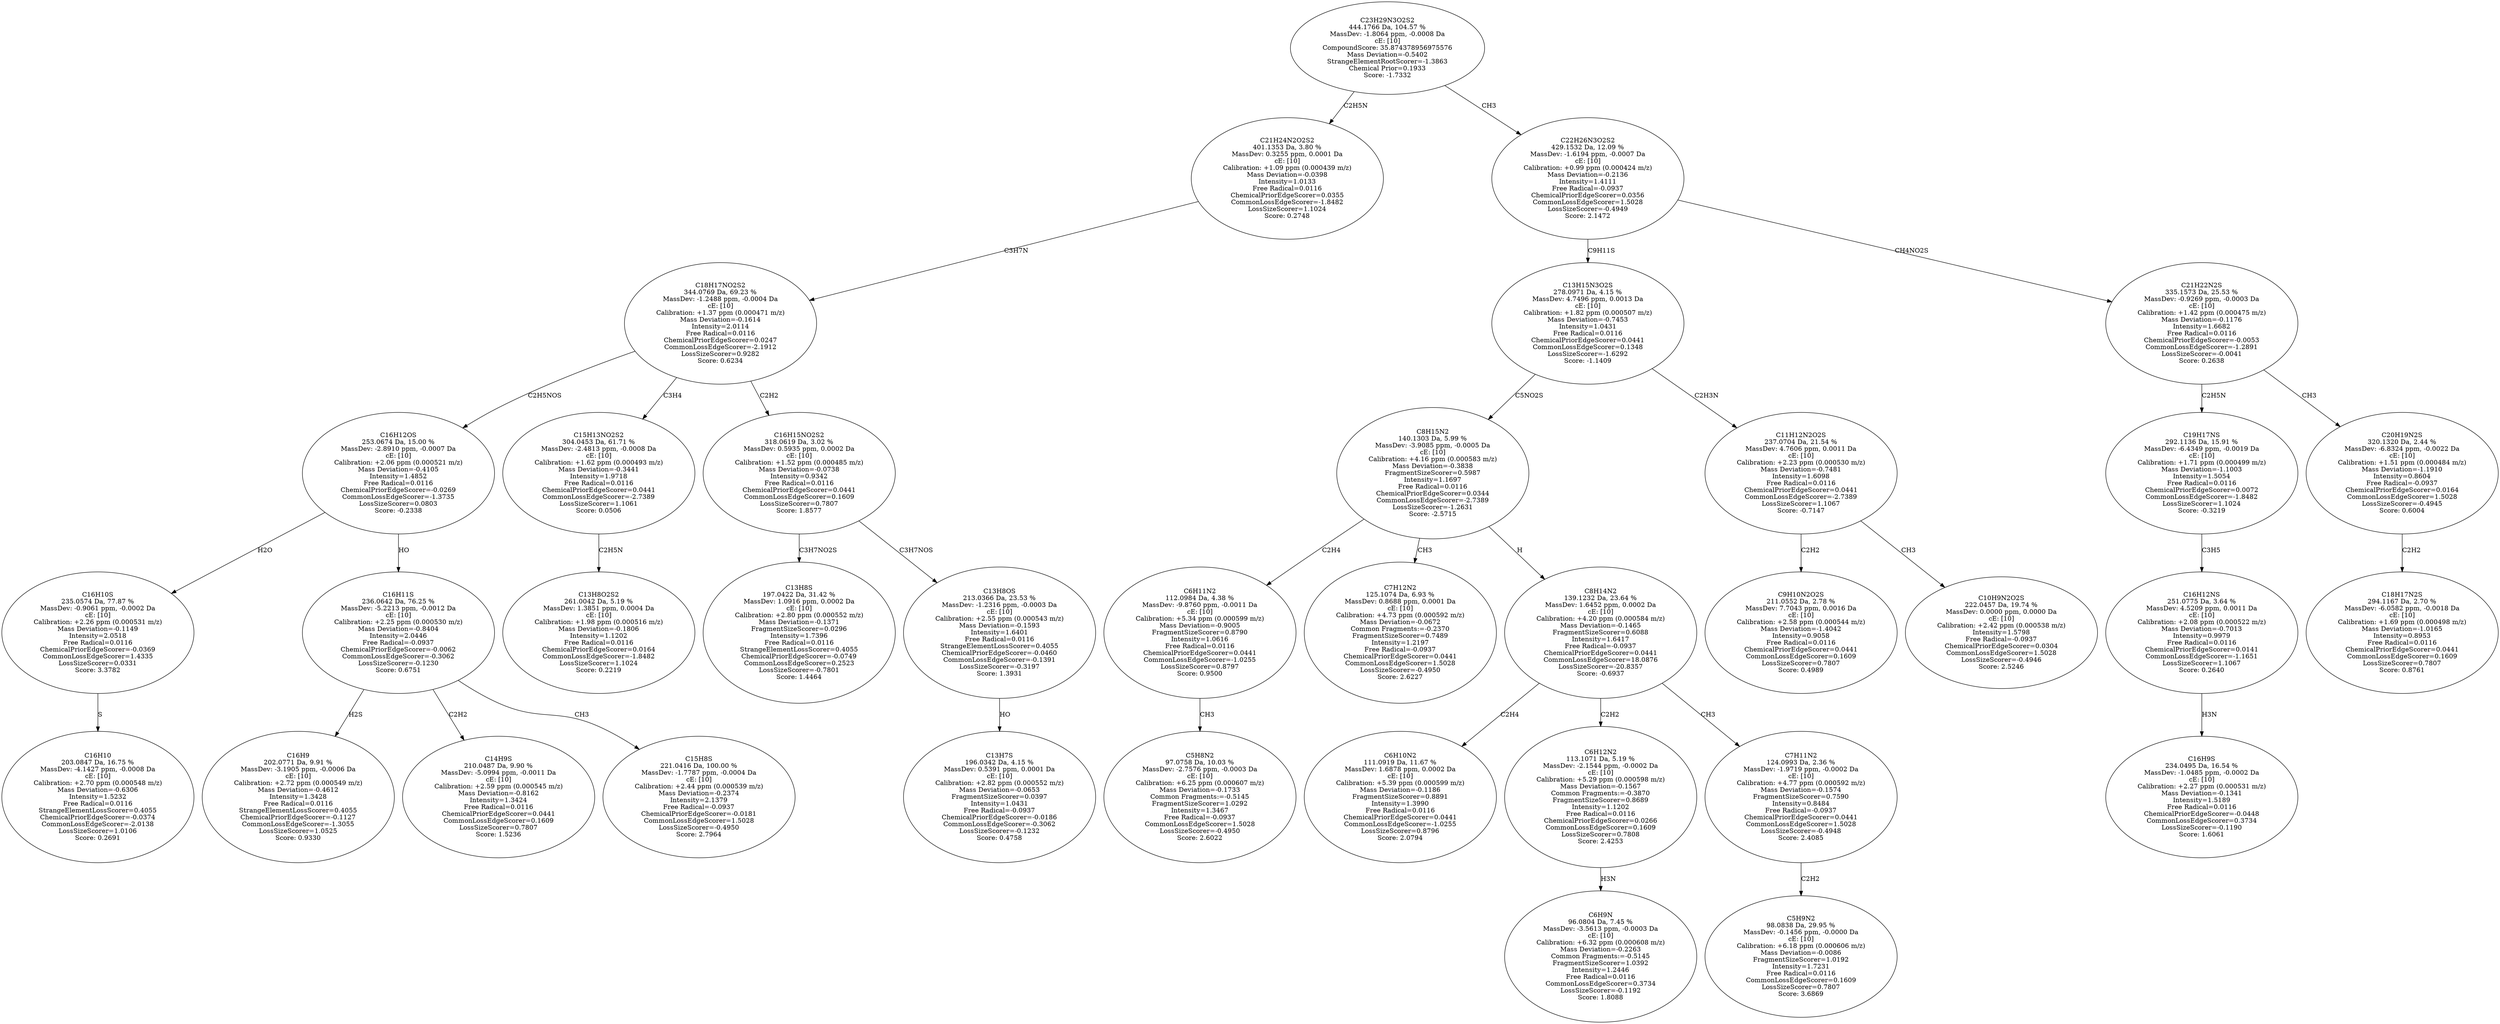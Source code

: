 strict digraph {
v1 [label="C16H10\n203.0847 Da, 16.75 %\nMassDev: -4.1427 ppm, -0.0008 Da\ncE: [10]\nCalibration: +2.70 ppm (0.000548 m/z)\nMass Deviation=-0.6306\nIntensity=1.5232\nFree Radical=0.0116\nStrangeElementLossScorer=0.4055\nChemicalPriorEdgeScorer=-0.0374\nCommonLossEdgeScorer=-2.0138\nLossSizeScorer=1.0106\nScore: 0.2691"];
v2 [label="C16H10S\n235.0574 Da, 77.87 %\nMassDev: -0.9061 ppm, -0.0002 Da\ncE: [10]\nCalibration: +2.26 ppm (0.000531 m/z)\nMass Deviation=-0.1149\nIntensity=2.0518\nFree Radical=0.0116\nChemicalPriorEdgeScorer=-0.0369\nCommonLossEdgeScorer=1.4335\nLossSizeScorer=0.0331\nScore: 3.3782"];
v3 [label="C16H9\n202.0771 Da, 9.91 %\nMassDev: -3.1905 ppm, -0.0006 Da\ncE: [10]\nCalibration: +2.72 ppm (0.000549 m/z)\nMass Deviation=-0.4612\nIntensity=1.3428\nFree Radical=0.0116\nStrangeElementLossScorer=0.4055\nChemicalPriorEdgeScorer=-0.1127\nCommonLossEdgeScorer=-1.3055\nLossSizeScorer=1.0525\nScore: 0.9330"];
v4 [label="C14H9S\n210.0487 Da, 9.90 %\nMassDev: -5.0994 ppm, -0.0011 Da\ncE: [10]\nCalibration: +2.59 ppm (0.000545 m/z)\nMass Deviation=-0.8162\nIntensity=1.3424\nFree Radical=0.0116\nChemicalPriorEdgeScorer=0.0441\nCommonLossEdgeScorer=0.1609\nLossSizeScorer=0.7807\nScore: 1.5236"];
v5 [label="C15H8S\n221.0416 Da, 100.00 %\nMassDev: -1.7787 ppm, -0.0004 Da\ncE: [10]\nCalibration: +2.44 ppm (0.000539 m/z)\nMass Deviation=-0.2374\nIntensity=2.1379\nFree Radical=-0.0937\nChemicalPriorEdgeScorer=-0.0181\nCommonLossEdgeScorer=1.5028\nLossSizeScorer=-0.4950\nScore: 2.7964"];
v6 [label="C16H11S\n236.0642 Da, 76.25 %\nMassDev: -5.2213 ppm, -0.0012 Da\ncE: [10]\nCalibration: +2.25 ppm (0.000530 m/z)\nMass Deviation=-0.8404\nIntensity=2.0446\nFree Radical=-0.0937\nChemicalPriorEdgeScorer=-0.0062\nCommonLossEdgeScorer=-0.3062\nLossSizeScorer=-0.1230\nScore: 0.6751"];
v7 [label="C16H12OS\n253.0674 Da, 15.00 %\nMassDev: -2.8910 ppm, -0.0007 Da\ncE: [10]\nCalibration: +2.06 ppm (0.000521 m/z)\nMass Deviation=-0.4105\nIntensity=1.4852\nFree Radical=0.0116\nChemicalPriorEdgeScorer=-0.0269\nCommonLossEdgeScorer=-1.3735\nLossSizeScorer=0.0803\nScore: -0.2338"];
v8 [label="C13H8O2S2\n261.0042 Da, 5.19 %\nMassDev: 1.3851 ppm, 0.0004 Da\ncE: [10]\nCalibration: +1.98 ppm (0.000516 m/z)\nMass Deviation=-0.1806\nIntensity=1.1202\nFree Radical=0.0116\nChemicalPriorEdgeScorer=0.0164\nCommonLossEdgeScorer=-1.8482\nLossSizeScorer=1.1024\nScore: 0.2219"];
v9 [label="C15H13NO2S2\n304.0453 Da, 61.71 %\nMassDev: -2.4813 ppm, -0.0008 Da\ncE: [10]\nCalibration: +1.62 ppm (0.000493 m/z)\nMass Deviation=-0.3441\nIntensity=1.9718\nFree Radical=0.0116\nChemicalPriorEdgeScorer=0.0441\nCommonLossEdgeScorer=-2.7389\nLossSizeScorer=1.1061\nScore: 0.0506"];
v10 [label="C13H8S\n197.0422 Da, 31.42 %\nMassDev: 1.0916 ppm, 0.0002 Da\ncE: [10]\nCalibration: +2.80 ppm (0.000552 m/z)\nMass Deviation=-0.1371\nFragmentSizeScorer=0.0296\nIntensity=1.7396\nFree Radical=0.0116\nStrangeElementLossScorer=0.4055\nChemicalPriorEdgeScorer=-0.0749\nCommonLossEdgeScorer=0.2523\nLossSizeScorer=-0.7801\nScore: 1.4464"];
v11 [label="C13H7S\n196.0342 Da, 4.15 %\nMassDev: 0.5391 ppm, 0.0001 Da\ncE: [10]\nCalibration: +2.82 ppm (0.000552 m/z)\nMass Deviation=-0.0653\nFragmentSizeScorer=0.0397\nIntensity=1.0431\nFree Radical=-0.0937\nChemicalPriorEdgeScorer=-0.0186\nCommonLossEdgeScorer=-0.3062\nLossSizeScorer=-0.1232\nScore: 0.4758"];
v12 [label="C13H8OS\n213.0366 Da, 23.53 %\nMassDev: -1.2316 ppm, -0.0003 Da\ncE: [10]\nCalibration: +2.55 ppm (0.000543 m/z)\nMass Deviation=-0.1593\nIntensity=1.6401\nFree Radical=0.0116\nStrangeElementLossScorer=0.4055\nChemicalPriorEdgeScorer=-0.0460\nCommonLossEdgeScorer=-0.1391\nLossSizeScorer=-0.3197\nScore: 1.3931"];
v13 [label="C16H15NO2S2\n318.0619 Da, 3.02 %\nMassDev: 0.5935 ppm, 0.0002 Da\ncE: [10]\nCalibration: +1.52 ppm (0.000485 m/z)\nMass Deviation=-0.0738\nIntensity=0.9342\nFree Radical=0.0116\nChemicalPriorEdgeScorer=0.0441\nCommonLossEdgeScorer=0.1609\nLossSizeScorer=0.7807\nScore: 1.8577"];
v14 [label="C18H17NO2S2\n344.0769 Da, 69.23 %\nMassDev: -1.2488 ppm, -0.0004 Da\ncE: [10]\nCalibration: +1.37 ppm (0.000471 m/z)\nMass Deviation=-0.1614\nIntensity=2.0114\nFree Radical=0.0116\nChemicalPriorEdgeScorer=0.0247\nCommonLossEdgeScorer=-2.1912\nLossSizeScorer=0.9282\nScore: 0.6234"];
v15 [label="C21H24N2O2S2\n401.1353 Da, 3.80 %\nMassDev: 0.3255 ppm, 0.0001 Da\ncE: [10]\nCalibration: +1.09 ppm (0.000439 m/z)\nMass Deviation=-0.0398\nIntensity=1.0133\nFree Radical=0.0116\nChemicalPriorEdgeScorer=0.0355\nCommonLossEdgeScorer=-1.8482\nLossSizeScorer=1.1024\nScore: 0.2748"];
v16 [label="C5H8N2\n97.0758 Da, 10.03 %\nMassDev: -2.7576 ppm, -0.0003 Da\ncE: [10]\nCalibration: +6.25 ppm (0.000607 m/z)\nMass Deviation=-0.1733\nCommon Fragments:=-0.5145\nFragmentSizeScorer=1.0292\nIntensity=1.3467\nFree Radical=-0.0937\nCommonLossEdgeScorer=1.5028\nLossSizeScorer=-0.4950\nScore: 2.6022"];
v17 [label="C6H11N2\n112.0984 Da, 4.38 %\nMassDev: -9.8760 ppm, -0.0011 Da\ncE: [10]\nCalibration: +5.34 ppm (0.000599 m/z)\nMass Deviation=-0.9005\nFragmentSizeScorer=0.8790\nIntensity=1.0616\nFree Radical=0.0116\nChemicalPriorEdgeScorer=0.0441\nCommonLossEdgeScorer=-1.0255\nLossSizeScorer=0.8797\nScore: 0.9500"];
v18 [label="C7H12N2\n125.1074 Da, 6.93 %\nMassDev: 0.8688 ppm, 0.0001 Da\ncE: [10]\nCalibration: +4.73 ppm (0.000592 m/z)\nMass Deviation=-0.0672\nCommon Fragments:=-0.2370\nFragmentSizeScorer=0.7489\nIntensity=1.2197\nFree Radical=-0.0937\nChemicalPriorEdgeScorer=0.0441\nCommonLossEdgeScorer=1.5028\nLossSizeScorer=-0.4950\nScore: 2.6227"];
v19 [label="C6H10N2\n111.0919 Da, 11.67 %\nMassDev: 1.6878 ppm, 0.0002 Da\ncE: [10]\nCalibration: +5.39 ppm (0.000599 m/z)\nMass Deviation=-0.1186\nFragmentSizeScorer=0.8891\nIntensity=1.3990\nFree Radical=0.0116\nChemicalPriorEdgeScorer=0.0441\nCommonLossEdgeScorer=-1.0255\nLossSizeScorer=0.8796\nScore: 2.0794"];
v20 [label="C6H9N\n96.0804 Da, 7.45 %\nMassDev: -3.5613 ppm, -0.0003 Da\ncE: [10]\nCalibration: +6.32 ppm (0.000608 m/z)\nMass Deviation=-0.2263\nCommon Fragments:=-0.5145\nFragmentSizeScorer=1.0392\nIntensity=1.2446\nFree Radical=0.0116\nCommonLossEdgeScorer=0.3734\nLossSizeScorer=-0.1192\nScore: 1.8088"];
v21 [label="C6H12N2\n113.1071 Da, 5.19 %\nMassDev: -2.1544 ppm, -0.0002 Da\ncE: [10]\nCalibration: +5.29 ppm (0.000598 m/z)\nMass Deviation=-0.1567\nCommon Fragments:=-0.3870\nFragmentSizeScorer=0.8689\nIntensity=1.1202\nFree Radical=0.0116\nChemicalPriorEdgeScorer=0.0266\nCommonLossEdgeScorer=0.1609\nLossSizeScorer=0.7808\nScore: 2.4253"];
v22 [label="C5H9N2\n98.0838 Da, 29.95 %\nMassDev: -0.1456 ppm, -0.0000 Da\ncE: [10]\nCalibration: +6.18 ppm (0.000606 m/z)\nMass Deviation=-0.0086\nFragmentSizeScorer=1.0192\nIntensity=1.7231\nFree Radical=0.0116\nCommonLossEdgeScorer=0.1609\nLossSizeScorer=0.7807\nScore: 3.6869"];
v23 [label="C7H11N2\n124.0993 Da, 2.36 %\nMassDev: -1.9719 ppm, -0.0002 Da\ncE: [10]\nCalibration: +4.77 ppm (0.000592 m/z)\nMass Deviation=-0.1574\nFragmentSizeScorer=0.7590\nIntensity=0.8484\nFree Radical=-0.0937\nChemicalPriorEdgeScorer=0.0441\nCommonLossEdgeScorer=1.5028\nLossSizeScorer=-0.4948\nScore: 2.4085"];
v24 [label="C8H14N2\n139.1232 Da, 23.64 %\nMassDev: 1.6452 ppm, 0.0002 Da\ncE: [10]\nCalibration: +4.20 ppm (0.000584 m/z)\nMass Deviation=-0.1465\nFragmentSizeScorer=0.6088\nIntensity=1.6417\nFree Radical=-0.0937\nChemicalPriorEdgeScorer=0.0441\nCommonLossEdgeScorer=18.0876\nLossSizeScorer=-20.8357\nScore: -0.6937"];
v25 [label="C8H15N2\n140.1303 Da, 5.99 %\nMassDev: -3.9085 ppm, -0.0005 Da\ncE: [10]\nCalibration: +4.16 ppm (0.000583 m/z)\nMass Deviation=-0.3838\nFragmentSizeScorer=0.5987\nIntensity=1.1697\nFree Radical=0.0116\nChemicalPriorEdgeScorer=0.0344\nCommonLossEdgeScorer=-2.7389\nLossSizeScorer=-1.2631\nScore: -2.5715"];
v26 [label="C9H10N2O2S\n211.0552 Da, 2.78 %\nMassDev: 7.7043 ppm, 0.0016 Da\ncE: [10]\nCalibration: +2.58 ppm (0.000544 m/z)\nMass Deviation=-1.4042\nIntensity=0.9058\nFree Radical=0.0116\nChemicalPriorEdgeScorer=0.0441\nCommonLossEdgeScorer=0.1609\nLossSizeScorer=0.7807\nScore: 0.4989"];
v27 [label="C10H9N2O2S\n222.0457 Da, 19.74 %\nMassDev: 0.0000 ppm, 0.0000 Da\ncE: [10]\nCalibration: +2.42 ppm (0.000538 m/z)\nIntensity=1.5798\nFree Radical=-0.0937\nChemicalPriorEdgeScorer=0.0304\nCommonLossEdgeScorer=1.5028\nLossSizeScorer=-0.4946\nScore: 2.5246"];
v28 [label="C11H12N2O2S\n237.0704 Da, 21.54 %\nMassDev: 4.7606 ppm, 0.0011 Da\ncE: [10]\nCalibration: +2.23 ppm (0.000530 m/z)\nMass Deviation=-0.7481\nIntensity=1.6098\nFree Radical=0.0116\nChemicalPriorEdgeScorer=0.0441\nCommonLossEdgeScorer=-2.7389\nLossSizeScorer=1.1067\nScore: -0.7147"];
v29 [label="C13H15N3O2S\n278.0971 Da, 4.15 %\nMassDev: 4.7496 ppm, 0.0013 Da\ncE: [10]\nCalibration: +1.82 ppm (0.000507 m/z)\nMass Deviation=-0.7453\nIntensity=1.0431\nFree Radical=0.0116\nChemicalPriorEdgeScorer=0.0441\nCommonLossEdgeScorer=0.1348\nLossSizeScorer=-1.6292\nScore: -1.1409"];
v30 [label="C16H9S\n234.0495 Da, 16.54 %\nMassDev: -1.0485 ppm, -0.0002 Da\ncE: [10]\nCalibration: +2.27 ppm (0.000531 m/z)\nMass Deviation=-0.1341\nIntensity=1.5189\nFree Radical=0.0116\nChemicalPriorEdgeScorer=-0.0448\nCommonLossEdgeScorer=0.3734\nLossSizeScorer=-0.1190\nScore: 1.6061"];
v31 [label="C16H12NS\n251.0775 Da, 3.64 %\nMassDev: 4.5209 ppm, 0.0011 Da\ncE: [10]\nCalibration: +2.08 ppm (0.000522 m/z)\nMass Deviation=-0.7013\nIntensity=0.9979\nFree Radical=0.0116\nChemicalPriorEdgeScorer=0.0141\nCommonLossEdgeScorer=-1.1651\nLossSizeScorer=1.1067\nScore: 0.2640"];
v32 [label="C19H17NS\n292.1136 Da, 15.91 %\nMassDev: -6.4349 ppm, -0.0019 Da\ncE: [10]\nCalibration: +1.71 ppm (0.000499 m/z)\nMass Deviation=-1.1003\nIntensity=1.5054\nFree Radical=0.0116\nChemicalPriorEdgeScorer=0.0072\nCommonLossEdgeScorer=-1.8482\nLossSizeScorer=1.1024\nScore: -0.3219"];
v33 [label="C18H17N2S\n294.1167 Da, 2.70 %\nMassDev: -6.0582 ppm, -0.0018 Da\ncE: [10]\nCalibration: +1.69 ppm (0.000498 m/z)\nMass Deviation=-1.0165\nIntensity=0.8953\nFree Radical=0.0116\nChemicalPriorEdgeScorer=0.0441\nCommonLossEdgeScorer=0.1609\nLossSizeScorer=0.7807\nScore: 0.8761"];
v34 [label="C20H19N2S\n320.1320 Da, 2.44 %\nMassDev: -6.8324 ppm, -0.0022 Da\ncE: [10]\nCalibration: +1.51 ppm (0.000484 m/z)\nMass Deviation=-1.1910\nIntensity=0.8604\nFree Radical=-0.0937\nChemicalPriorEdgeScorer=0.0164\nCommonLossEdgeScorer=1.5028\nLossSizeScorer=-0.4945\nScore: 0.6004"];
v35 [label="C21H22N2S\n335.1573 Da, 25.53 %\nMassDev: -0.9269 ppm, -0.0003 Da\ncE: [10]\nCalibration: +1.42 ppm (0.000475 m/z)\nMass Deviation=-0.1176\nIntensity=1.6682\nFree Radical=0.0116\nChemicalPriorEdgeScorer=-0.0053\nCommonLossEdgeScorer=-1.2891\nLossSizeScorer=-0.0041\nScore: 0.2638"];
v36 [label="C22H26N3O2S2\n429.1532 Da, 12.09 %\nMassDev: -1.6194 ppm, -0.0007 Da\ncE: [10]\nCalibration: +0.99 ppm (0.000424 m/z)\nMass Deviation=-0.2136\nIntensity=1.4111\nFree Radical=-0.0937\nChemicalPriorEdgeScorer=0.0356\nCommonLossEdgeScorer=1.5028\nLossSizeScorer=-0.4949\nScore: 2.1472"];
v37 [label="C23H29N3O2S2\n444.1766 Da, 104.57 %\nMassDev: -1.8064 ppm, -0.0008 Da\ncE: [10]\nCompoundScore: 35.874378956975576\nMass Deviation=-0.5402\nStrangeElementRootScorer=-1.3863\nChemical Prior=0.1933\nScore: -1.7332"];
v2 -> v1 [label="S"];
v7 -> v2 [label="H2O"];
v6 -> v3 [label="H2S"];
v6 -> v4 [label="C2H2"];
v6 -> v5 [label="CH3"];
v7 -> v6 [label="HO"];
v14 -> v7 [label="C2H5NOS"];
v9 -> v8 [label="C2H5N"];
v14 -> v9 [label="C3H4"];
v13 -> v10 [label="C3H7NO2S"];
v12 -> v11 [label="HO"];
v13 -> v12 [label="C3H7NOS"];
v14 -> v13 [label="C2H2"];
v15 -> v14 [label="C3H7N"];
v37 -> v15 [label="C2H5N"];
v17 -> v16 [label="CH3"];
v25 -> v17 [label="C2H4"];
v25 -> v18 [label="CH3"];
v24 -> v19 [label="C2H4"];
v21 -> v20 [label="H3N"];
v24 -> v21 [label="C2H2"];
v23 -> v22 [label="C2H2"];
v24 -> v23 [label="CH3"];
v25 -> v24 [label="H"];
v29 -> v25 [label="C5NO2S"];
v28 -> v26 [label="C2H2"];
v28 -> v27 [label="CH3"];
v29 -> v28 [label="C2H3N"];
v36 -> v29 [label="C9H11S"];
v31 -> v30 [label="H3N"];
v32 -> v31 [label="C3H5"];
v35 -> v32 [label="C2H5N"];
v34 -> v33 [label="C2H2"];
v35 -> v34 [label="CH3"];
v36 -> v35 [label="CH4NO2S"];
v37 -> v36 [label="CH3"];
}